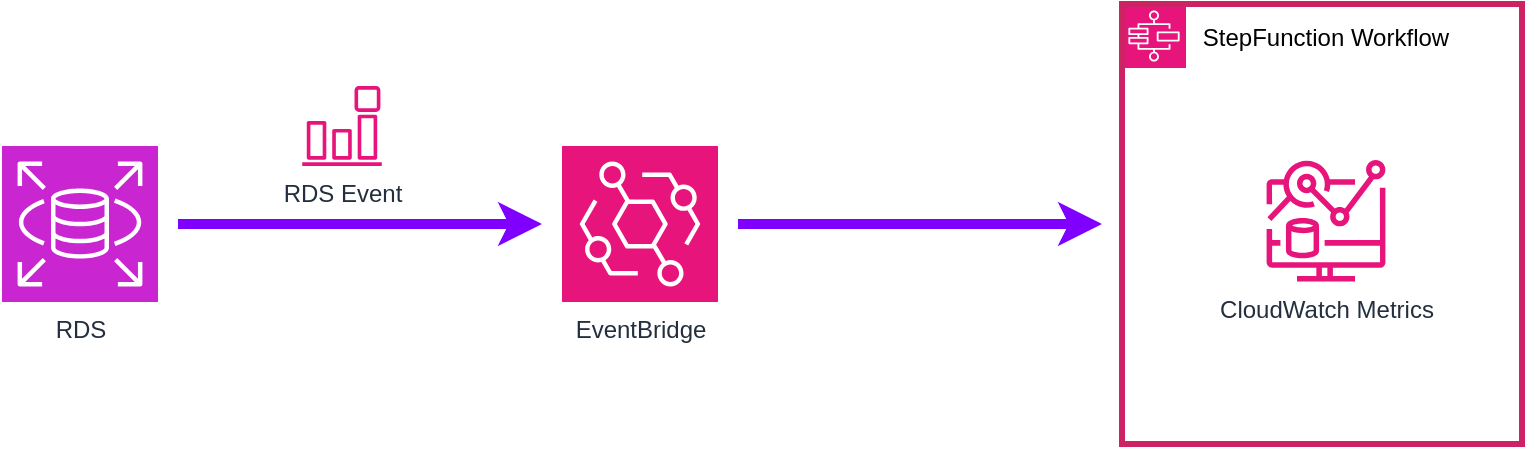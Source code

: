 <mxfile version="24.6.4" type="google">
  <diagram name="Page-1" id="3zW6x2h6RHQNS9CNC6mC">
    <mxGraphModel grid="1" page="1" gridSize="10" guides="1" tooltips="1" connect="1" arrows="1" fold="1" pageScale="1" pageWidth="827" pageHeight="1169" math="0" shadow="0">
      <root>
        <mxCell id="0" />
        <mxCell id="1" parent="0" />
        <mxCell id="FyWlfb8PJtS6sI76bv8T-1" value="RDS Event" style="sketch=0;outlineConnect=0;fontColor=#232F3E;gradientColor=none;fillColor=#E7157B;strokeColor=none;dashed=0;verticalLabelPosition=bottom;verticalAlign=top;align=center;html=1;fontSize=12;fontStyle=0;aspect=fixed;pointerEvents=1;shape=mxgraph.aws4.event_event_based;" vertex="1" parent="1">
          <mxGeometry x="190" y="90" width="40" height="40" as="geometry" />
        </mxCell>
        <mxCell id="FyWlfb8PJtS6sI76bv8T-5" style="edgeStyle=orthogonalEdgeStyle;rounded=0;orthogonalLoop=1;jettySize=auto;html=1;strokeWidth=5;targetPerimeterSpacing=10;sourcePerimeterSpacing=10;strokeColor=#7F00FF;" edge="1" parent="1" source="FyWlfb8PJtS6sI76bv8T-2" target="FyWlfb8PJtS6sI76bv8T-3">
          <mxGeometry relative="1" as="geometry" />
        </mxCell>
        <mxCell id="FyWlfb8PJtS6sI76bv8T-2" value="RDS" style="sketch=0;points=[[0,0,0],[0.25,0,0],[0.5,0,0],[0.75,0,0],[1,0,0],[0,1,0],[0.25,1,0],[0.5,1,0],[0.75,1,0],[1,1,0],[0,0.25,0],[0,0.5,0],[0,0.75,0],[1,0.25,0],[1,0.5,0],[1,0.75,0]];outlineConnect=0;fontColor=#232F3E;fillColor=#C925D1;strokeColor=#ffffff;dashed=0;verticalLabelPosition=bottom;verticalAlign=top;align=center;html=1;fontSize=12;fontStyle=0;aspect=fixed;shape=mxgraph.aws4.resourceIcon;resIcon=mxgraph.aws4.rds;" vertex="1" parent="1">
          <mxGeometry x="40" y="120" width="78" height="78" as="geometry" />
        </mxCell>
        <mxCell id="FyWlfb8PJtS6sI76bv8T-13" style="edgeStyle=orthogonalEdgeStyle;rounded=0;orthogonalLoop=1;jettySize=auto;html=1;strokeWidth=5;strokeColor=#7F00FF;targetPerimeterSpacing=10;sourcePerimeterSpacing=10;" edge="1" parent="1" source="FyWlfb8PJtS6sI76bv8T-3" target="FyWlfb8PJtS6sI76bv8T-11">
          <mxGeometry relative="1" as="geometry" />
        </mxCell>
        <mxCell id="FyWlfb8PJtS6sI76bv8T-3" value="EventBridge" style="sketch=0;points=[[0,0,0],[0.25,0,0],[0.5,0,0],[0.75,0,0],[1,0,0],[0,1,0],[0.25,1,0],[0.5,1,0],[0.75,1,0],[1,1,0],[0,0.25,0],[0,0.5,0],[0,0.75,0],[1,0.25,0],[1,0.5,0],[1,0.75,0]];outlineConnect=0;fontColor=#232F3E;fillColor=#E7157B;strokeColor=#ffffff;dashed=0;verticalLabelPosition=bottom;verticalAlign=top;align=center;html=1;fontSize=12;fontStyle=0;aspect=fixed;shape=mxgraph.aws4.resourceIcon;resIcon=mxgraph.aws4.eventbridge;" vertex="1" parent="1">
          <mxGeometry x="320" y="120" width="78" height="78" as="geometry" />
        </mxCell>
        <mxCell id="FyWlfb8PJtS6sI76bv8T-4" value="" style="sketch=0;points=[[0,0,0],[0.25,0,0],[0.5,0,0],[0.75,0,0],[1,0,0],[0,1,0],[0.25,1,0],[0.5,1,0],[0.75,1,0],[1,1,0],[0,0.25,0],[0,0.5,0],[0,0.75,0],[1,0.25,0],[1,0.5,0],[1,0.75,0]];outlineConnect=0;fontColor=#232F3E;fillColor=#E7157B;strokeColor=#ffffff;dashed=0;verticalLabelPosition=bottom;verticalAlign=top;align=center;html=1;fontSize=12;fontStyle=0;aspect=fixed;shape=mxgraph.aws4.resourceIcon;resIcon=mxgraph.aws4.step_functions;" vertex="1" parent="1">
          <mxGeometry x="600" y="49" width="32" height="32" as="geometry" />
        </mxCell>
        <mxCell id="FyWlfb8PJtS6sI76bv8T-8" value="CloudWatch Metrics" style="sketch=0;outlineConnect=0;fontColor=#232F3E;gradientColor=none;fillColor=#E7157B;strokeColor=none;dashed=0;verticalLabelPosition=bottom;verticalAlign=top;align=center;html=1;fontSize=12;fontStyle=0;aspect=fixed;pointerEvents=1;shape=mxgraph.aws4.cloudwatch_metrics_insights;" vertex="1" parent="1">
          <mxGeometry x="672" y="127" width="60" height="60.78" as="geometry" />
        </mxCell>
        <mxCell id="FyWlfb8PJtS6sI76bv8T-11" value="" style="whiteSpace=wrap;html=1;fillColor=none;strokeColor=#CD2264;strokeWidth=3;" vertex="1" parent="1">
          <mxGeometry x="600" y="49" width="200" height="220" as="geometry" />
        </mxCell>
        <mxCell id="FyWlfb8PJtS6sI76bv8T-12" value="StepFunction Workflow" style="text;strokeColor=none;align=center;fillColor=none;html=1;verticalAlign=middle;whiteSpace=wrap;rounded=0;fontStyle=0" vertex="1" parent="1">
          <mxGeometry x="632" y="51" width="140" height="30" as="geometry" />
        </mxCell>
      </root>
    </mxGraphModel>
  </diagram>
</mxfile>

